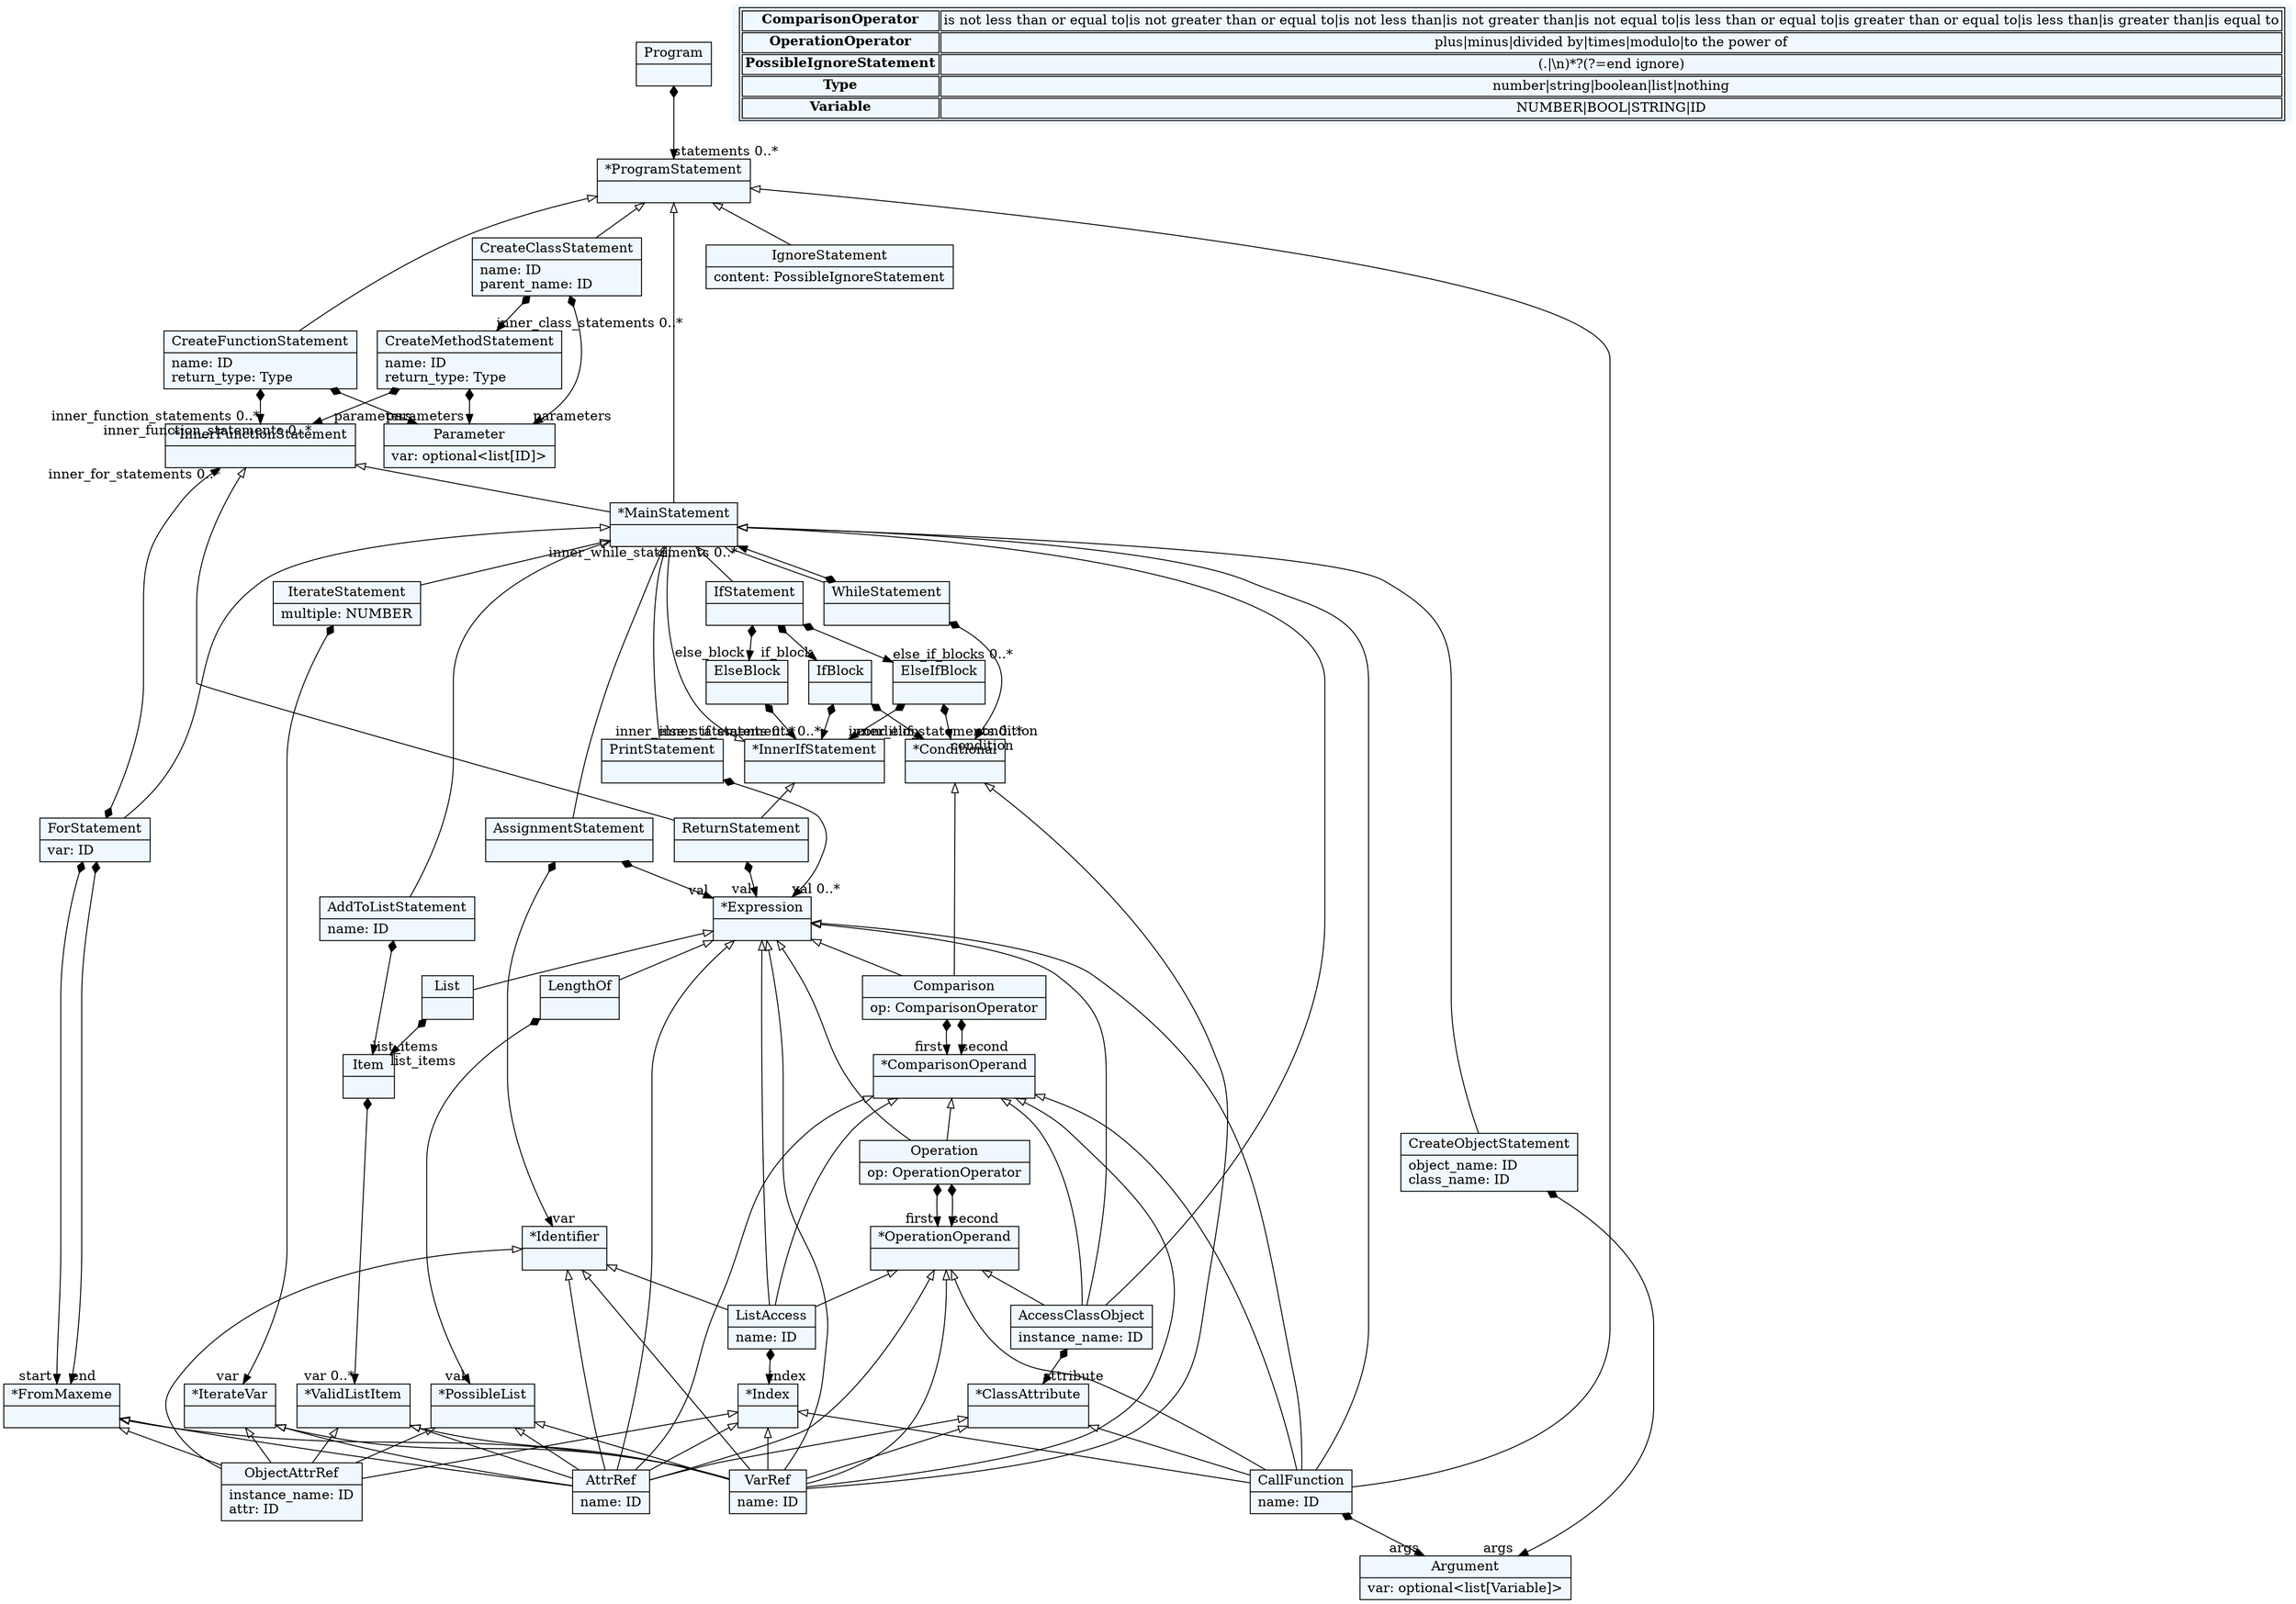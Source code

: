 
    digraph textX {
    fontname = "Bitstream Vera Sans"
    fontsize = 8
    node[
        shape=record,
        style=filled,
        fillcolor=aliceblue
    ]
    nodesep = 0.3
    edge[dir=black,arrowtail=empty]


2210105290304[ label="{Program|}"]

2210105737296[ label="{*ProgramStatement|}"]

2210105744976[ label="{CreateFunctionStatement|name: ID\lreturn_type: Type\l}"]

2210105463024[ label="{CreateClassStatement|name: ID\lparent_name: ID\l}"]

2210105462720[ label="{*MainStatement|}"]

2210105175952[ label="{AddToListStatement|name: ID\l}"]

2210105403024[ label="{IgnoreStatement|content: PossibleIgnoreStatement\l}"]

2210105594192[ label="{PrintStatement|}"]

2210105593936[ label="{ForStatement|var: ID\l}"]

2210104949360[ label="{*FromMaxeme|}"]

2210104949600[ label="{WhileStatement|}"]

2210104915824[ label="{AssignmentStatement|}"]

2210104917168[ label="{CallFunction|name: ID\l}"]

2210105513536[ label="{IterateStatement|multiple: NUMBER\l}"]

2210105606800[ label="{*IterateVar|}"]

2210105606608[ label="{*InnerFunctionStatement|}"]

2210105139888[ label="{CreateObjectStatement|object_name: ID\lclass_name: ID\l}"]

2210105141648[ label="{AccessClassObject|instance_name: ID\l}"]

2210106236336[ label="{CreateMethodStatement|name: ID\lreturn_type: Type\l}"]

2210106236496[ label="{IfStatement|}"]

2210104813344[ label="{IfBlock|}"]

2210104350800[ label="{ElseIfBlock|}"]

2210106155984[ label="{ElseBlock|}"]

2210106159184[ label="{*InnerIfStatement|}"]

2210106159312[ label="{*Conditional|}"]

2210106159440[ label="{ReturnStatement|}"]

2210106159568[ label="{Operation|op: OperationOperator\l}"]

2210106159696[ label="{Comparison|op: ComparisonOperator\l}"]

2210106159824[ label="{*Identifier|}"]

2210106159952[ label="{*ClassAttribute|}"]

2210106160080[ label="{Parameter|var: optional\<list[ID]\>\l}"]

2210106160208[ label="{Argument|var: optional\<list[Variable]\>\l}"]

2210106160336[ label="{*Expression|}"]

2210106160464[ label="{List|}"]

2210106160592[ label="{LengthOf|}"]

2210106160720[ label="{*PossibleList|}"]

2210106160848[ label="{Item|}"]

2210106160976[ label="{*ValidListItem|}"]

2210106161104[ label="{ListAccess|name: ID\l}"]

2210106161232[ label="{*Index|}"]

2210106161360[ label="{*OperationOperand|}"]

2210106161616[ label="{*ComparisonOperand|}"]

2210106161872[ label="{VarRef|name: ID\l}"]

2210106162000[ label="{AttrRef|name: ID\l}"]

2210106162128[ label="{ObjectAttrRef|instance_name: ID\lattr: ID\l}"]



2210105290304 -> 2210105737296[arrowtail=diamond, dir=both, headlabel="statements 0..*"]
2210105737296 -> 2210105462720 [dir=back]
2210105737296 -> 2210105744976 [dir=back]
2210105737296 -> 2210105463024 [dir=back]
2210105737296 -> 2210104917168 [dir=back]
2210105737296 -> 2210105403024 [dir=back]
2210105744976 -> 2210106160080[arrowtail=diamond, dir=both, headlabel="parameters "]
2210105744976 -> 2210105606608[arrowtail=diamond, dir=both, headlabel="inner_function_statements 0..*"]
2210105463024 -> 2210106160080[arrowtail=diamond, dir=both, headlabel="parameters "]
2210105463024 -> 2210106236336[arrowtail=diamond, dir=both, headlabel="inner_class_statements 0..*"]
2210105462720 -> 2210105175952 [dir=back]
2210105462720 -> 2210105513536 [dir=back]
2210105462720 -> 2210105594192 [dir=back]
2210105462720 -> 2210104915824 [dir=back]
2210105462720 -> 2210104949600 [dir=back]
2210105462720 -> 2210105593936 [dir=back]
2210105462720 -> 2210106236496 [dir=back]
2210105462720 -> 2210104917168 [dir=back]
2210105462720 -> 2210105139888 [dir=back]
2210105462720 -> 2210105141648 [dir=back]
2210105175952 -> 2210106160848[arrowtail=diamond, dir=both, headlabel="list_items "]
2210105594192 -> 2210106160336[arrowtail=diamond, dir=both, headlabel="val 0..*"]
2210105593936 -> 2210104949360[arrowtail=diamond, dir=both, headlabel="start "]
2210105593936 -> 2210104949360[arrowtail=diamond, dir=both, headlabel="end "]
2210105593936 -> 2210105606608[arrowtail=diamond, dir=both, headlabel="inner_for_statements 0..*"]
2210104949360 -> 2210106161872 [dir=back]
2210104949360 -> 2210106162128 [dir=back]
2210104949360 -> 2210106162000 [dir=back]
2210104949600 -> 2210106159312[arrowtail=diamond, dir=both, headlabel="condition "]
2210104949600 -> 2210105462720[arrowtail=diamond, dir=both, headlabel="inner_while_statements 0..*"]
2210104915824 -> 2210106160336[arrowtail=diamond, dir=both, headlabel="val "]
2210104915824 -> 2210106159824[arrowtail=diamond, dir=both, headlabel="var "]
2210104917168 -> 2210106160208[arrowtail=diamond, dir=both, headlabel="args "]
2210105513536 -> 2210105606800[arrowtail=diamond, dir=both, headlabel="var "]
2210105606800 -> 2210106161872 [dir=back]
2210105606800 -> 2210106162000 [dir=back]
2210105606800 -> 2210106162128 [dir=back]
2210105606608 -> 2210106159440 [dir=back]
2210105606608 -> 2210105462720 [dir=back]
2210105139888 -> 2210106160208[arrowtail=diamond, dir=both, headlabel="args "]
2210105141648 -> 2210106159952[arrowtail=diamond, dir=both, headlabel="attribute "]
2210106236336 -> 2210106160080[arrowtail=diamond, dir=both, headlabel="parameters "]
2210106236336 -> 2210105606608[arrowtail=diamond, dir=both, headlabel="inner_function_statements 0..*"]
2210106236496 -> 2210104813344[arrowtail=diamond, dir=both, headlabel="if_block "]
2210106236496 -> 2210104350800[arrowtail=diamond, dir=both, headlabel="else_if_blocks 0..*"]
2210106236496 -> 2210106155984[arrowtail=diamond, dir=both, headlabel="else_block "]
2210104813344 -> 2210106159312[arrowtail=diamond, dir=both, headlabel="condition "]
2210104813344 -> 2210106159184[arrowtail=diamond, dir=both, headlabel="inner_if_statements 0..*"]
2210104350800 -> 2210106159312[arrowtail=diamond, dir=both, headlabel="condition "]
2210104350800 -> 2210106159184[arrowtail=diamond, dir=both, headlabel="inner_elif_statements 0..*"]
2210106155984 -> 2210106159184[arrowtail=diamond, dir=both, headlabel="inner_else_statements 0..*"]
2210106159184 -> 2210106159440 [dir=back]
2210106159184 -> 2210105462720 [dir=back]
2210106159312 -> 2210106159696 [dir=back]
2210106159312 -> 2210106161872 [dir=back]
2210106159440 -> 2210106160336[arrowtail=diamond, dir=both, headlabel="val "]
2210106159568 -> 2210106161360[arrowtail=diamond, dir=both, headlabel="first "]
2210106159568 -> 2210106161360[arrowtail=diamond, dir=both, headlabel="second "]
2210106159696 -> 2210106161616[arrowtail=diamond, dir=both, headlabel="first "]
2210106159696 -> 2210106161616[arrowtail=diamond, dir=both, headlabel="second "]
2210106159824 -> 2210106161104 [dir=back]
2210106159824 -> 2210106162128 [dir=back]
2210106159824 -> 2210106161872 [dir=back]
2210106159824 -> 2210106162000 [dir=back]
2210106159952 -> 2210104917168 [dir=back]
2210106159952 -> 2210106162000 [dir=back]
2210106159952 -> 2210106161872 [dir=back]
2210106160336 -> 2210106159568 [dir=back]
2210106160336 -> 2210106159696 [dir=back]
2210106160336 -> 2210106160592 [dir=back]
2210106160336 -> 2210106160464 [dir=back]
2210106160336 -> 2210106161104 [dir=back]
2210106160336 -> 2210105141648 [dir=back]
2210106160336 -> 2210106161872 [dir=back]
2210106160336 -> 2210106162000 [dir=back]
2210106160336 -> 2210104917168 [dir=back]
2210106160464 -> 2210106160848[arrowtail=diamond, dir=both, headlabel="list_items "]
2210106160592 -> 2210106160720[arrowtail=diamond, dir=both, headlabel="val "]
2210106160720 -> 2210106161872 [dir=back]
2210106160720 -> 2210106162128 [dir=back]
2210106160720 -> 2210106162000 [dir=back]
2210106160848 -> 2210106160976[arrowtail=diamond, dir=both, headlabel="var 0..*"]
2210106160976 -> 2210106162128 [dir=back]
2210106160976 -> 2210106161872 [dir=back]
2210106160976 -> 2210106162000 [dir=back]
2210106161104 -> 2210106161232[arrowtail=diamond, dir=both, headlabel="index "]
2210106161232 -> 2210106161872 [dir=back]
2210106161232 -> 2210104917168 [dir=back]
2210106161232 -> 2210106162128 [dir=back]
2210106161232 -> 2210106162000 [dir=back]
2210106161360 -> 2210106161104 [dir=back]
2210106161360 -> 2210105141648 [dir=back]
2210106161360 -> 2210106161872 [dir=back]
2210106161360 -> 2210106162000 [dir=back]
2210106161360 -> 2210104917168 [dir=back]
2210106161616 -> 2210106161104 [dir=back]
2210106161616 -> 2210106159568 [dir=back]
2210106161616 -> 2210106161872 [dir=back]
2210106161616 -> 2210106162000 [dir=back]
2210106161616 -> 2210105141648 [dir=back]
2210106161616 -> 2210104917168 [dir=back]
match_rules [ shape=plaintext, label=< <table>
	<tr>
		<td><b>ComparisonOperator</b></td><td>is not less than or equal to|is not greater than or equal to|is not less than|is not greater than|is not equal to|is less than or equal to|is greater than or equal to|is less than|is greater than|is equal to</td>
	</tr>
	<tr>
		<td><b>OperationOperator</b></td><td>plus|minus|divided by|times|modulo|to the power of</td>
	</tr>
	<tr>
		<td><b>PossibleIgnoreStatement</b></td><td>(.|\n)*?(?=end ignore)</td>
	</tr>
	<tr>
		<td><b>Type</b></td><td>number|string|boolean|list|nothing</td>
	</tr>
	<tr>
		<td><b>Variable</b></td><td>NUMBER|BOOL|STRING|ID</td>
	</tr>
</table> >]


}
